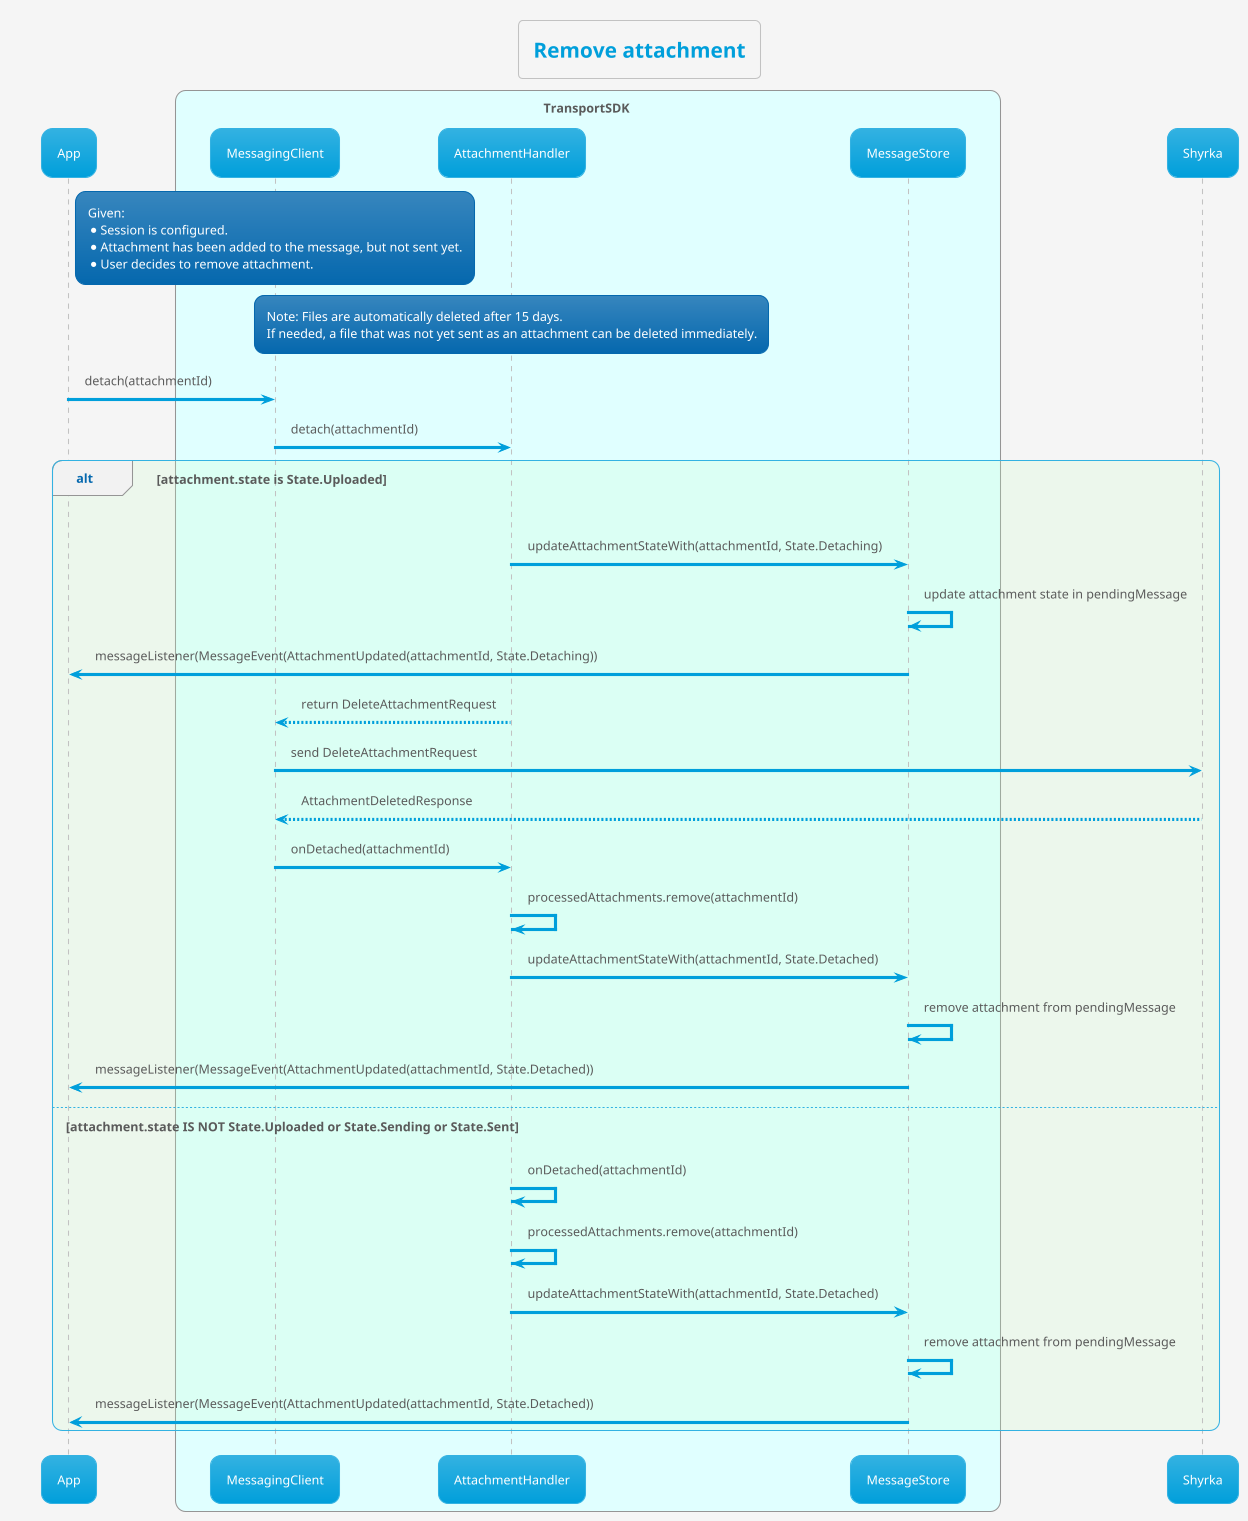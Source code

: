 @startuml
'https://plantuml.com/sequence-diagram

!theme bluegray
!pragma teoz true

!Backend  = "f4a46088"
!$OKAlt  = "c9ffc933"

skinparam backgroundColor #whitesmoke
title Remove attachment

participant App
box TransportSDK #lightcyan
participant MessagingClient
participant AttachmentHandler
participant MessageStore
end box
participant Shyrka


rnote over MessagingClient
  Given:
  * Session is configured.
  * Attachment has been added to the message, but not sent yet.
  * User decides to remove attachment.
end rnote
rnote over AttachmentHandler
  Note: Files are automatically deleted after 15 days.
  If needed, a file that was not yet sent as an attachment can be deleted immediately.
end rnote
App -> MessagingClient : detach(attachmentId)
MessagingClient -> AttachmentHandler : detach(attachmentId)
alt #$OKAlt attachment.state is State.Uploaded
AttachmentHandler -> MessageStore : updateAttachmentStateWith(attachmentId, State.Detaching)
MessageStore -> MessageStore : update attachment state in pendingMessage
MessageStore -> App : messageListener(MessageEvent(AttachmentUpdated(attachmentId, State.Detaching))
AttachmentHandler --> MessagingClient : return DeleteAttachmentRequest
MessagingClient -> Shyrka : send DeleteAttachmentRequest
Shyrka --> MessagingClient : AttachmentDeletedResponse
MessagingClient -> AttachmentHandler : onDetached(attachmentId)
AttachmentHandler -> AttachmentHandler : processedAttachments.remove(attachmentId)
AttachmentHandler -> MessageStore : updateAttachmentStateWith(attachmentId, State.Detached)
MessageStore -> MessageStore : remove attachment from pendingMessage
MessageStore -> App : messageListener(MessageEvent(AttachmentUpdated(attachmentId, State.Detached))
else attachment.state IS NOT State.Uploaded or State.Sending or State.Sent
AttachmentHandler -> AttachmentHandler : onDetached(attachmentId)
AttachmentHandler -> AttachmentHandler : processedAttachments.remove(attachmentId)
AttachmentHandler -> MessageStore : updateAttachmentStateWith(attachmentId, State.Detached)
MessageStore -> MessageStore : remove attachment from pendingMessage
MessageStore -> App : messageListener(MessageEvent(AttachmentUpdated(attachmentId, State.Detached))
@enduml
